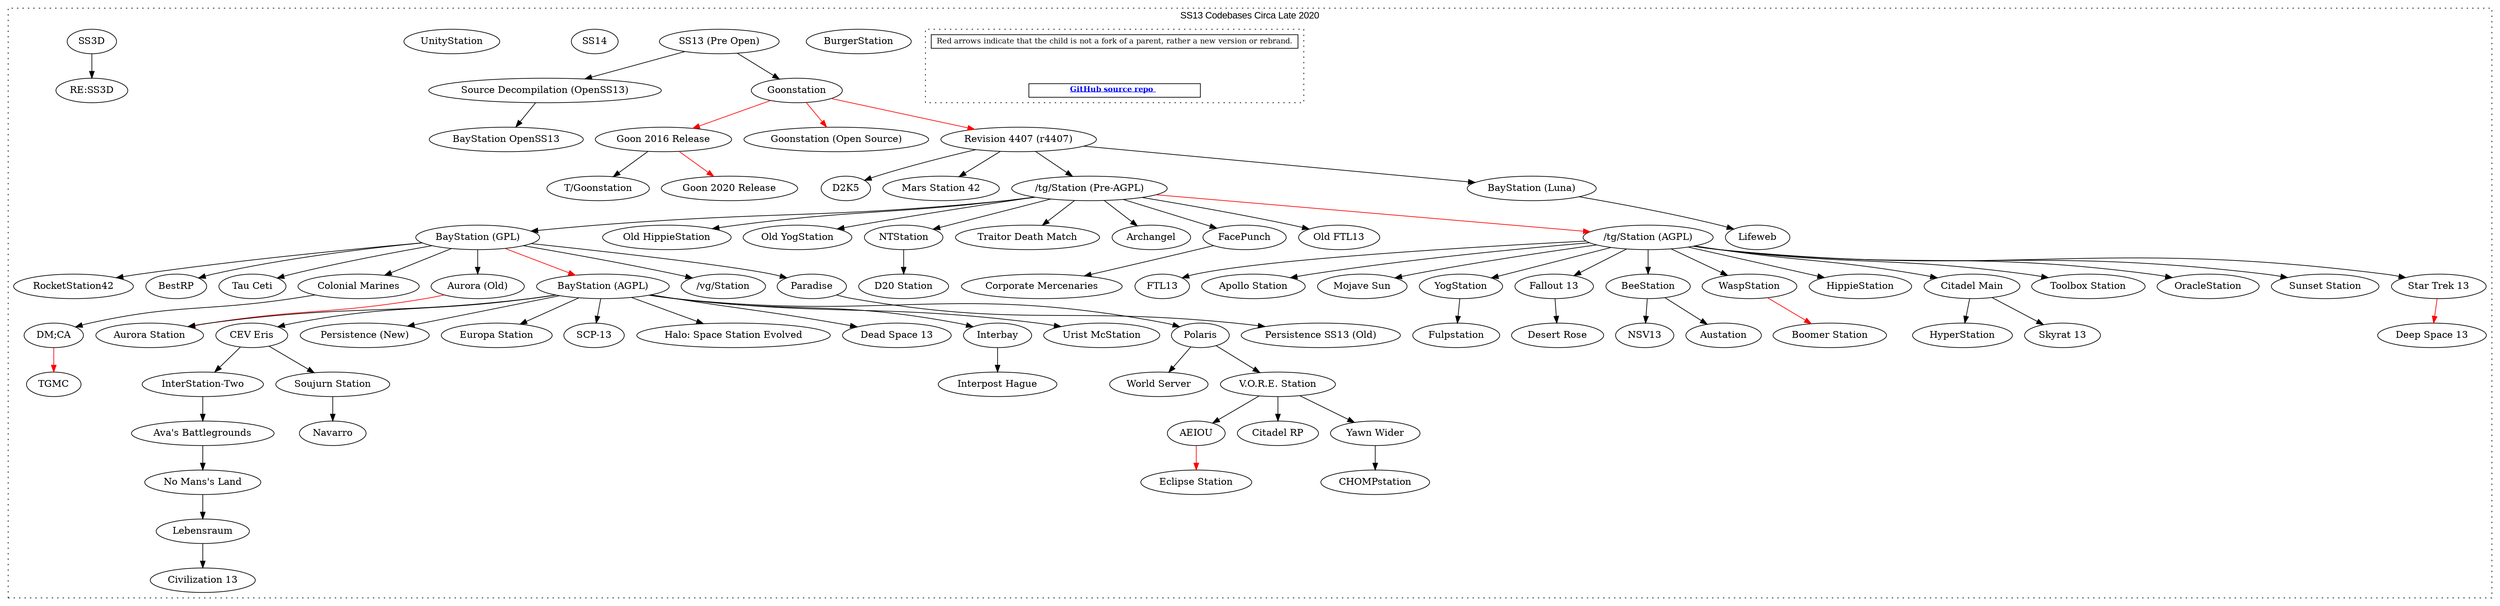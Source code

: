 digraph G {
	color    = "black"
	fontname = "Arial"
	fontsize = 14
	ratio    = "auto"   //size = "30, 30"
	rankdir  = "LB"

	graph [compound = true];




	subgraph cluster_map
	{
		subgraph cluster_0
		{
			label    = ""
			style    = "dotted"
			rankdir  = "LB"
			compound = false
			rank     = same
			node [shape=record, height=.08, fontsize=11, width=3.5];
			//{rank = same; GitHub_source_repo; B;}

			// info boxes
			info1 [label = "Red arrows indicate that the child is not a fork of a parent, rather a new version or rebrand.", shape=rectangle]
			GitHub_source_repo [label = <<b><u><font color="blue" style="font-weight: bold;">GitHub source repo </font></u></b> >, shape = rectangle, URL = "https://github.com/CthulhuOnIce/SS13-Codebases"]

			info1 -> GitHub_source_repo [style="invis"] //, taillabel = "tail", lhead=cluster_0, constraint=false]

		}

		label    = "SS13 Codebases Circa Late 2020"
		labelloc = "top"
		style    = "dotted"
		//rankdir = "TB"
		//edge [constraint = true]

		"BurgerStation"
		"SS13 (Pre Open)" -> "Source Decompilation (OpenSS13)"
		"Source Decompilation (OpenSS13)" -> "BayStation OpenSS13"
		"SS13 (Pre Open)" -> "Goonstation"
		"Goonstation" -> "Revision 4407 (r4407)" [color=red]
		"Goonstation" -> "Goon 2016 Release" [color=red]
		"Goon 2016 Release" -> "T/Goonstation"
		"Goon 2016 Release" -> "Goon 2020 Release" [color=red]
		"Goonstation" -> "Goonstation (Open Source)" [color=red]
		"Revision 4407 (r4407)" -> "/tg/Station (Pre-AGPL)"
		"Revision 4407 (r4407)" -> "BayStation (Luna)"
		"Revision 4407 (r4407)" -> "D2K5"
		"Revision 4407 (r4407)" -> "Mars Station 42"
		"BayStation (Luna)" -> "Lifeweb"
		"/tg/Station (Pre-AGPL)" -> "/tg/Station (AGPL)" [color=red]
		"/tg/Station (Pre-AGPL)" -> "BayStation (GPL)"
		"/tg/Station (Pre-AGPL)" -> "Old HippieStation"
		"/tg/Station (Pre-AGPL)" -> "Old YogStation"
		"/tg/Station (Pre-AGPL)" -> "NTStation"
		"/tg/Station (Pre-AGPL)" -> "Traitor Death Match"
		"/tg/Station (Pre-AGPL)" -> "Archangel"
		"/tg/Station (Pre-AGPL)" -> "FacePunch"
		"/tg/Station (Pre-AGPL)" -> "Old FTL13"
		"NTStation" -> "D20 Station"
		"FacePunch" -> "Corporate Mercenaries"
		"BayStation (GPL)" -> "/vg/Station"
		"BayStation (GPL)" -> "Paradise"
		"Paradise" -> "Persistence SS13 (Old)"
		"BayStation (GPL)" -> "RocketStation42"
		"BayStation (GPL)" -> "BestRP"
		"BayStation (GPL)" -> "Tau Ceti"
		"BayStation (GPL)" -> "Aurora (Old)"
		"Aurora (Old)" -> "Aurora Station" [color=red]
		"BayStation (GPL)" -> "Colonial Marines"
		"Colonial Marines" -> "DM;CA"
		"DM;CA" -> "TGMC" [color=red]
		"BayStation (GPL)" -> "BayStation (AGPL)"  [color=red]
		"/tg/Station (AGPL)" -> "YogStation"
		"YogStation" -> "Fulpstation"
		"/tg/Station (AGPL)" -> "Fallout 13"
		"Fallout 13" -> "Desert Rose"
		"/tg/Station (AGPL)" -> "BeeStation"
		"BeeStation" -> "NSV13"
		"BeeStation" -> "Austation"
		"/tg/Station (AGPL)" -> "WaspStation"
		"WaspStation" -> "Boomer Station" [color=red]
		"/tg/Station (AGPL)" -> "HippieStation"
		"/tg/Station (AGPL)" -> "Citadel Main"
		"Citadel Main" -> "HyperStation"
		"Citadel Main" -> "Skyrat 13"
		"/tg/Station (AGPL)" -> "Toolbox Station"
		"/tg/Station (AGPL)" -> "OracleStation"
		"/tg/Station (AGPL)" -> "Sunset Station"
		"/tg/Station (AGPL)" -> "Star Trek 13"
		"Star Trek 13" -> "Deep Space 13" [color=red]
		"/tg/Station (AGPL)" -> "FTL13"
		"/tg/Station (AGPL)" -> "Apollo Station"
		"BayStation (AGPL)" -> "Urist McStation"
		"BayStation (AGPL)" -> "Polaris"
		"Polaris" -> "World Server"
		"BayStation (AGPL)" -> "CEV Eris"
		"CEV Eris" -> "InterStation-Two"
		"CEV Eris" -> "Soujurn Station"
		"Soujurn Station" -> "Navarro"
		"InterStation-Two" -> "Ava's Battlegrounds"
		"Ava's Battlegrounds" -> "No Mans's Land"
		"No Mans's Land" -> "Lebensraum"
		"Lebensraum" -> "Civilization 13"
		"BayStation (AGPL)" -> "Persistence (New)"
		"BayStation (AGPL)" -> "Europa Station"
		"BayStation (AGPL)" -> "SCP-13"
		"BayStation (AGPL)" -> "Halo: Space Station Evolved"
		"BayStation (AGPL)" -> "Dead Space 13"
		"BayStation (AGPL)" -> "Aurora Station"
		"BayStation (AGPL)" -> "Interbay"
		"Interbay" -> "Interpost Hague"
		"Polaris" -> "V.O.R.E. Station"
		"V.O.R.E. Station" -> "Citadel RP"
		"V.O.R.E. Station" -> "Yawn Wider"
		"Yawn Wider" -> "CHOMPstation"
		"V.O.R.E. Station" -> "AEIOU"
		"AEIOU" -> "Eclipse Station" [color=red]
		"SS14"
		"UnityStation"
		"SS3D"
		"SS3D" -> "RE:SS3D"
		"/tg/Station (AGPL)" -> "Mojave Sun"
	}
}
